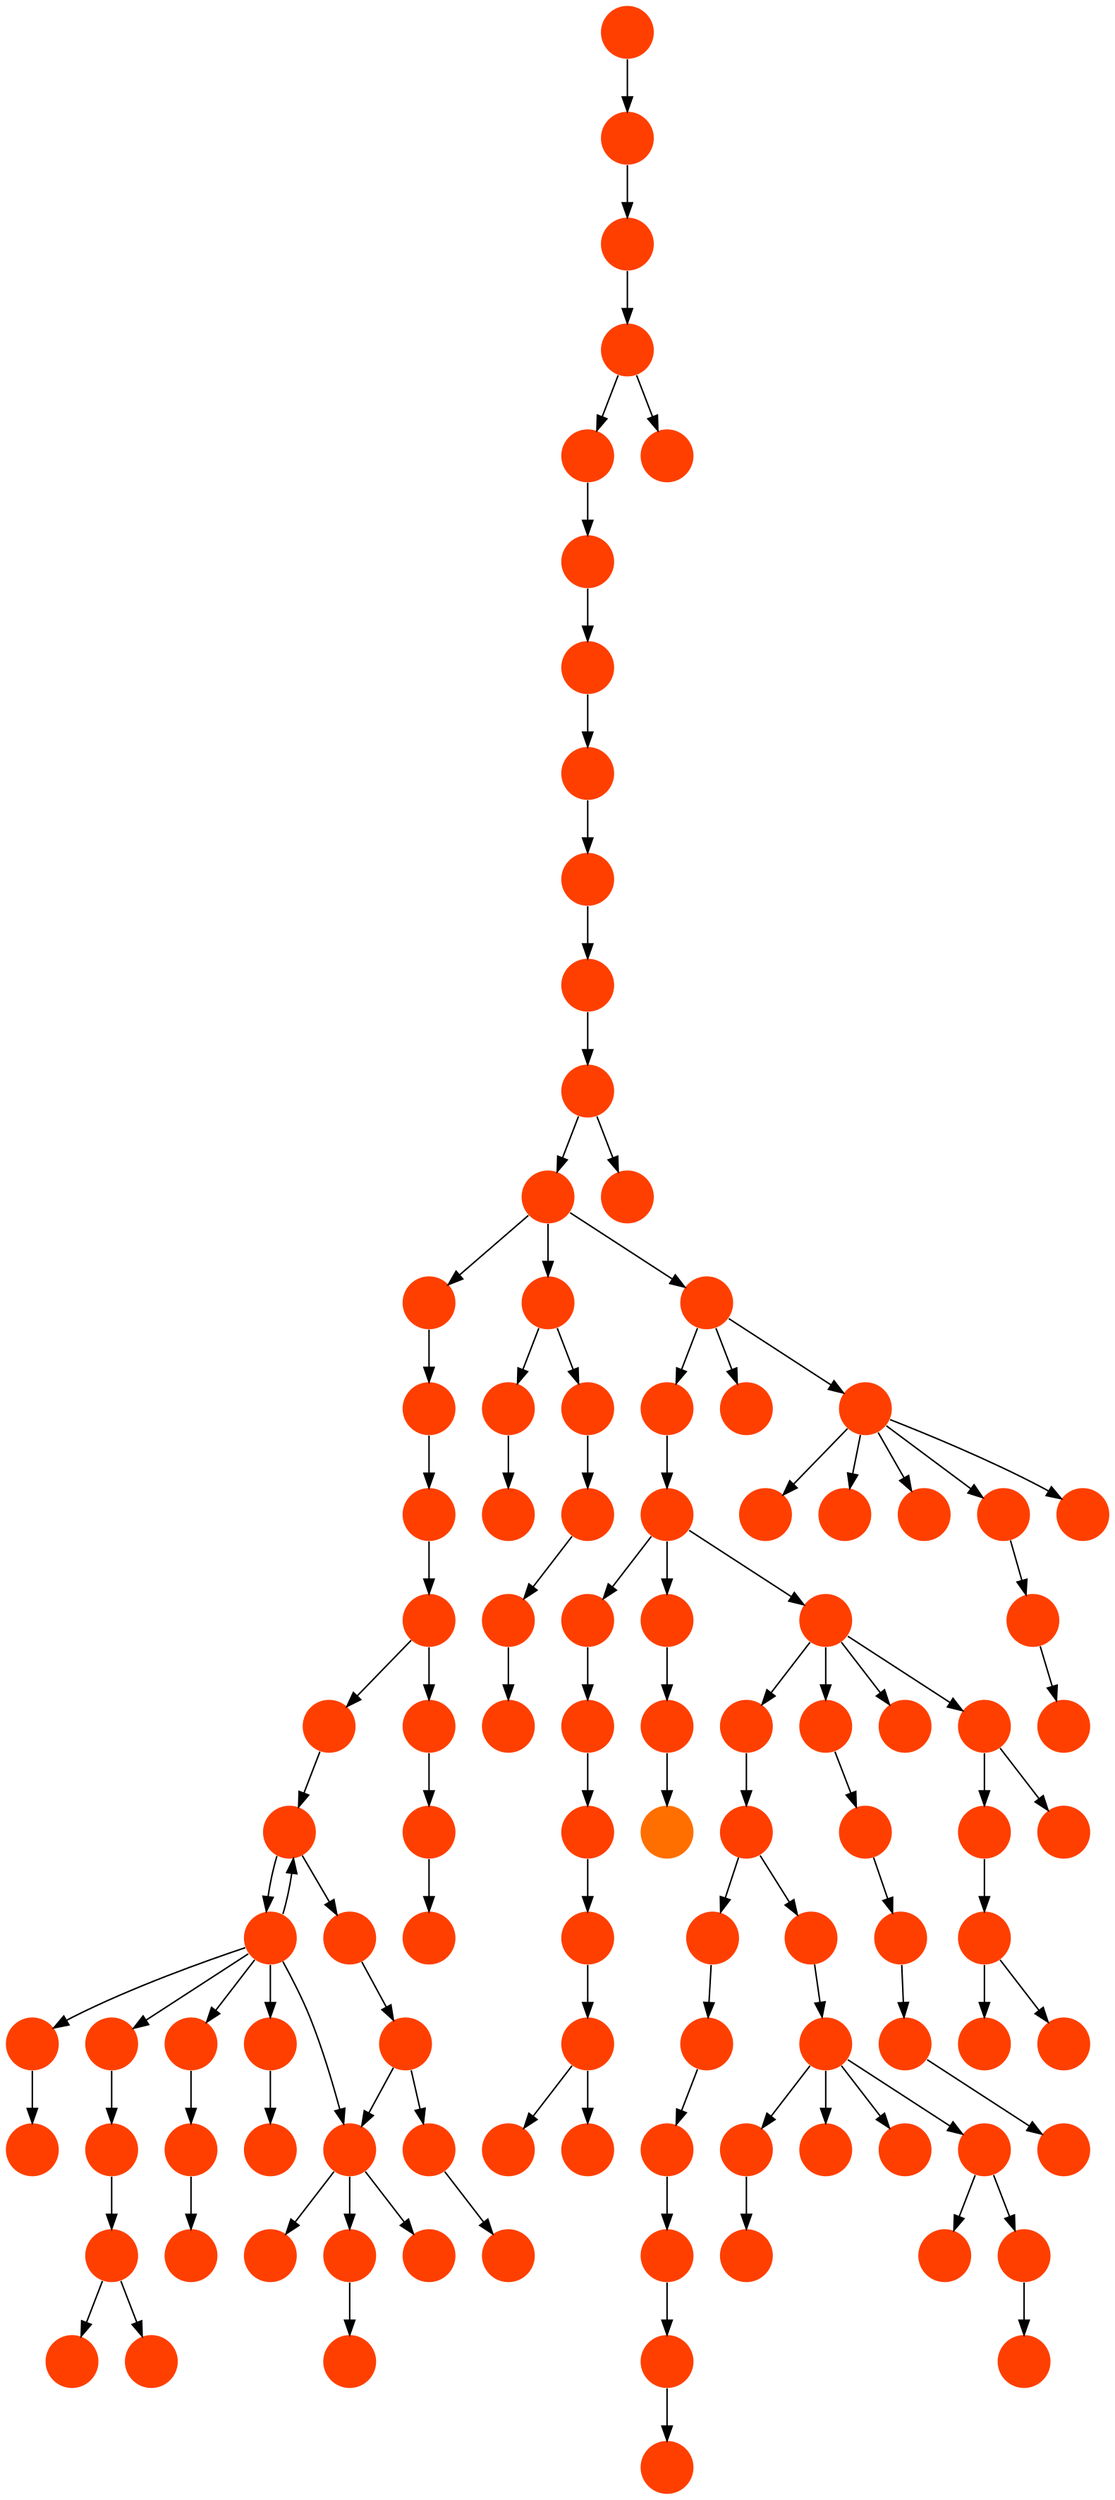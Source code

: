 digraph{
0 [tooltip = "T", penwidth = 0, style = filled, fillcolor = "#ff3f00", shape = circle, label = ""]
1 [tooltip = "T", penwidth = 0, style = filled, fillcolor = "#ff3f00", shape = circle, label = ""]
2 [tooltip = "T", penwidth = 0, style = filled, fillcolor = "#ff3f00", shape = circle, label = ""]
3 [tooltip = "T", penwidth = 0, style = filled, fillcolor = "#ff3f00", shape = circle, label = ""]
4 [tooltip = "T", penwidth = 0, style = filled, fillcolor = "#ff3f00", shape = circle, label = ""]
5 [tooltip = "T", penwidth = 0, style = filled, fillcolor = "#ff3f00", shape = circle, label = ""]
6 [tooltip = "T", penwidth = 0, style = filled, fillcolor = "#ff3f00", shape = circle, label = ""]
7 [tooltip = "T", penwidth = 0, style = filled, fillcolor = "#ff3f00", shape = circle, label = ""]
8 [tooltip = "T", penwidth = 0, style = filled, fillcolor = "#ff3f00", shape = circle, label = ""]
9 [tooltip = "T", penwidth = 0, style = filled, fillcolor = "#ff3f00", shape = circle, label = ""]
10 [tooltip = "T", penwidth = 0, style = filled, fillcolor = "#ff3f00", shape = circle, label = ""]
11 [tooltip = "T", penwidth = 0, style = filled, fillcolor = "#ff3f00", shape = circle, label = ""]
12 [tooltip = "T", penwidth = 0, style = filled, fillcolor = "#ff3f00", shape = circle, label = ""]
13 [tooltip = "T", penwidth = 0, style = filled, fillcolor = "#ff3f00", shape = circle, label = ""]
14 [tooltip = "T", penwidth = 0, style = filled, fillcolor = "#ff3f00", shape = circle, label = ""]
15 [tooltip = "T", penwidth = 0, style = filled, fillcolor = "#ff3f00", shape = circle, label = ""]
16 [tooltip = "T", penwidth = 0, style = filled, fillcolor = "#ff3f00", shape = circle, label = ""]
17 [tooltip = "T", penwidth = 0, style = filled, fillcolor = "#ff3f00", shape = circle, label = ""]
18 [tooltip = "T", penwidth = 0, style = filled, fillcolor = "#ff3f00", shape = circle, label = ""]
19 [tooltip = "T", penwidth = 0, style = filled, fillcolor = "#ff3f00", shape = circle, label = ""]
20 [tooltip = "T", penwidth = 0, style = filled, fillcolor = "#ff3f00", shape = circle, label = ""]
21 [tooltip = "T", penwidth = 0, style = filled, fillcolor = "#ff3f00", shape = circle, label = ""]
22 [tooltip = "T", penwidth = 0, style = filled, fillcolor = "#ff3f00", shape = circle, label = ""]
23 [tooltip = "T", penwidth = 0, style = filled, fillcolor = "#ff3f00", shape = circle, label = ""]
24 [tooltip = "T", penwidth = 0, style = filled, fillcolor = "#ff3f00", shape = circle, label = ""]
25 [tooltip = "T", penwidth = 0, style = filled, fillcolor = "#ff3f00", shape = circle, label = ""]
26 [tooltip = "T", penwidth = 0, style = filled, fillcolor = "#ff3f00", shape = circle, label = ""]
27 [tooltip = "T", penwidth = 0, style = filled, fillcolor = "#ff3f00", shape = circle, label = ""]
28 [tooltip = "T", penwidth = 0, style = filled, fillcolor = "#ff3f00", shape = circle, label = ""]
29 [tooltip = "T", penwidth = 0, style = filled, fillcolor = "#ff3f00", shape = circle, label = ""]
30 [tooltip = "T", penwidth = 0, style = filled, fillcolor = "#ff3f00", shape = circle, label = ""]
31 [tooltip = "T", penwidth = 0, style = filled, fillcolor = "#ff3f00", shape = circle, label = ""]
32 [tooltip = "T", penwidth = 0, style = filled, fillcolor = "#ff3f00", shape = circle, label = ""]
33 [tooltip = "T", penwidth = 0, style = filled, fillcolor = "#ff3f00", shape = circle, label = ""]
34 [tooltip = "T", penwidth = 0, style = filled, fillcolor = "#ff3f00", shape = circle, label = ""]
35 [tooltip = "T", penwidth = 0, style = filled, fillcolor = "#ff3f00", shape = circle, label = ""]
36 [tooltip = "T", penwidth = 0, style = filled, fillcolor = "#ff3f00", shape = circle, label = ""]
37 [tooltip = "T", penwidth = 0, style = filled, fillcolor = "#ff3f00", shape = circle, label = ""]
38 [tooltip = "T", penwidth = 0, style = filled, fillcolor = "#ff3f00", shape = circle, label = ""]
39 [tooltip = "T", penwidth = 0, style = filled, fillcolor = "#ff3f00", shape = circle, label = ""]
40 [tooltip = "T", penwidth = 0, style = filled, fillcolor = "#ff3f00", shape = circle, label = ""]
41 [tooltip = "T", penwidth = 0, style = filled, fillcolor = "#ff3f00", shape = circle, label = ""]
42 [tooltip = "T", penwidth = 0, style = filled, fillcolor = "#ff3f00", shape = circle, label = ""]
43 [tooltip = "T", penwidth = 0, style = filled, fillcolor = "#ff3f00", shape = circle, label = ""]
44 [tooltip = "T", penwidth = 0, style = filled, fillcolor = "#ff3f00", shape = circle, label = ""]
45 [tooltip = "T", penwidth = 0, style = filled, fillcolor = "#ff3f00", shape = circle, label = ""]
46 [tooltip = "T", penwidth = 0, style = filled, fillcolor = "#ff3f00", shape = circle, label = ""]
47 [tooltip = "T", penwidth = 0, style = filled, fillcolor = "#ff3f00", shape = circle, label = ""]
48 [tooltip = "T", penwidth = 0, style = filled, fillcolor = "#ff3f00", shape = circle, label = ""]
49 [tooltip = "T", penwidth = 0, style = filled, fillcolor = "#ff3f00", shape = circle, label = ""]
50 [tooltip = "T", penwidth = 0, style = filled, fillcolor = "#ff3f00", shape = circle, label = ""]
51 [tooltip = "T", penwidth = 0, style = filled, fillcolor = "#ff3f00", shape = circle, label = ""]
52 [tooltip = "T", penwidth = 0, style = filled, fillcolor = "#ff3f00", shape = circle, label = ""]
53 [tooltip = "T", penwidth = 0, style = filled, fillcolor = "#ff3f00", shape = circle, label = ""]
54 [tooltip = "T", penwidth = 0, style = filled, fillcolor = "#ff3f00", shape = circle, label = ""]
55 [tooltip = "T", penwidth = 0, style = filled, fillcolor = "#ff3f00", shape = circle, label = ""]
56 [tooltip = "T", penwidth = 0, style = filled, fillcolor = "#ff3f00", shape = circle, label = ""]
57 [tooltip = "T", penwidth = 0, style = filled, fillcolor = "#ff3f00", shape = circle, label = ""]
58 [tooltip = "T", penwidth = 0, style = filled, fillcolor = "#ff3f00", shape = circle, label = ""]
59 [tooltip = "T", penwidth = 0, style = filled, fillcolor = "#ff3f00", shape = circle, label = ""]
60 [tooltip = "T", penwidth = 0, style = filled, fillcolor = "#ff3f00", shape = circle, label = ""]
61 [tooltip = "T", penwidth = 0, style = filled, fillcolor = "#ff3f00", shape = circle, label = ""]
62 [tooltip = "T", penwidth = 0, style = filled, fillcolor = "#ff3f00", shape = circle, label = ""]
63 [tooltip = "T", penwidth = 0, style = filled, fillcolor = "#ff3f00", shape = circle, label = ""]
64 [tooltip = "T", penwidth = 0, style = filled, fillcolor = "#ff3f00", shape = circle, label = ""]
65 [tooltip = "T", penwidth = 0, style = filled, fillcolor = "#ff3f00", shape = circle, label = ""]
66 [tooltip = "T", penwidth = 0, style = filled, fillcolor = "#ff3f00", shape = circle, label = ""]
67 [tooltip = "T", penwidth = 0, style = filled, fillcolor = "#ff3f00", shape = circle, label = ""]
68 [tooltip = "T", penwidth = 0, style = filled, fillcolor = "#ff3f00", shape = circle, label = ""]
69 [tooltip = "T", penwidth = 0, style = filled, fillcolor = "#ff3f00", shape = circle, label = ""]
70 [tooltip = "T", penwidth = 0, style = filled, fillcolor = "#ff3f00", shape = circle, label = ""]
71 [tooltip = "T", penwidth = 0, style = filled, fillcolor = "#ff3f00", shape = circle, label = ""]
72 [tooltip = "T", penwidth = 0, style = filled, fillcolor = "#ff3f00", shape = circle, label = ""]
73 [tooltip = "T", penwidth = 0, style = filled, fillcolor = "#ff3f00", shape = circle, label = ""]
74 [tooltip = "T", penwidth = 0, style = filled, fillcolor = "#ff3f00", shape = circle, label = ""]
75 [tooltip = "T", penwidth = 0, style = filled, fillcolor = "#ff3f00", shape = circle, label = ""]
76 [tooltip = "T", penwidth = 0, style = filled, fillcolor = "#ff3f00", shape = circle, label = ""]
77 [tooltip = "T", penwidth = 0, style = filled, fillcolor = "#ff3f00", shape = circle, label = ""]
78 [tooltip = "T", penwidth = 0, style = filled, fillcolor = "#ff3f00", shape = circle, label = ""]
79 [tooltip = "T", penwidth = 0, style = filled, fillcolor = "#ff3f00", shape = circle, label = ""]
80 [tooltip = "T", penwidth = 0, style = filled, fillcolor = "#ff3f00", shape = circle, label = ""]
81 [tooltip = "T", penwidth = 0, style = filled, fillcolor = "#ff3f00", shape = circle, label = ""]
82 [tooltip = "T", penwidth = 0, style = filled, fillcolor = "#ff3f00", shape = circle, label = ""]
83 [tooltip = "T", penwidth = 0, style = filled, fillcolor = "#ff3f00", shape = circle, label = ""]
84 [tooltip = "T", penwidth = 0, style = filled, fillcolor = "#ff3f00", shape = circle, label = ""]
85 [tooltip = "T", penwidth = 0, style = filled, fillcolor = "#ff3f00", shape = circle, label = ""]
86 [tooltip = "T", penwidth = 0, style = filled, fillcolor = "#ff3f00", shape = circle, label = ""]
87 [tooltip = "T", penwidth = 0, style = filled, fillcolor = "#ff3f00", shape = circle, label = ""]
88 [tooltip = "T", penwidth = 0, style = filled, fillcolor = "#ff3f00", shape = circle, label = ""]
89 [tooltip = "T", penwidth = 0, style = filled, fillcolor = "#ff3f00", shape = circle, label = ""]
90 [tooltip = "T", penwidth = 0, style = filled, fillcolor = "#ff3f00", shape = circle, label = ""]
91 [tooltip = "T", penwidth = 0, style = filled, fillcolor = "#ff3f00", shape = circle, label = ""]
92 [tooltip = "T", penwidth = 0, style = filled, fillcolor = "#ff3f00", shape = circle, label = ""]
93 [tooltip = "T", penwidth = 0, style = filled, fillcolor = "#ff3f00", shape = circle, label = ""]
94 [tooltip = "T", penwidth = 0, style = filled, fillcolor = "#ff3f00", shape = circle, label = ""]
95 [tooltip = "T", penwidth = 0, style = filled, fillcolor = "#ff3f00", shape = circle, label = ""]
96 [tooltip = "T", penwidth = 0, style = filled, fillcolor = "#ff3f00", shape = circle, label = ""]
97 [tooltip = "T", penwidth = 0, style = filled, fillcolor = "#ff3f00", shape = circle, label = ""]
98 [tooltip = "T", penwidth = 0, style = filled, fillcolor = "#ff3f00", shape = circle, label = ""]
99 [tooltip = "T", penwidth = 0, style = filled, fillcolor = "#ff3f00", shape = circle, label = ""]
100 [tooltip = "T", penwidth = 0, style = filled, fillcolor = "#ff3f00", shape = circle, label = ""]
101 [tooltip = "T", penwidth = 0, style = filled, fillcolor = "#ff3f00", shape = circle, label = ""]
102 [tooltip = "T", penwidth = 0, style = filled, fillcolor = "#ff3f00", shape = circle, label = ""]
103 [tooltip = "S", penwidth = 0, style = filled, fillcolor = "#ff6f00", shape = circle, label = ""]
104 [tooltip = "T", penwidth = 0, style = filled, fillcolor = "#ff3f00", shape = circle, label = ""]
6 -> 9
82 -> 86
67 -> 0
100 -> 101
94 -> 95
42 -> 20
66 -> 57
46 -> 3
16 -> 50
13 -> 32
80 -> 81
85 -> 84
78 -> 69
7 -> 6
76 -> 56
21 -> 31
61 -> 66
21 -> 12
2 -> 27
75 -> 77
85 -> 87
63 -> 55
26 -> 103
47 -> 37
2 -> 17
62 -> 98
51 -> 44
31 -> 42
81 -> 76
60 -> 97
27 -> 34
49 -> 46
102 -> 100
22 -> 23
2 -> 18
8 -> 75
43 -> 29
0 -> 49
13 -> 92
92 -> 90
43 -> 51
27 -> 33
12 -> 13
56 -> 79
35 -> 40
44 -> 16
43 -> 24
60 -> 65
29 -> 26
46 -> 27
92 -> 89
14 -> 25
57 -> 58
22 -> 36
68 -> 1
0 -> 2
73 -> 7
56 -> 73
51 -> 82
74 -> 4
9 -> 8
18 -> 48
82 -> 83
3 -> 38
63 -> 72
95 -> 96
51 -> 30
72 -> 78
58 -> 68
60 -> 71
57 -> 67
4 -> 43
69 -> 62
24 -> 19
64 -> 53
50 -> 47
13 -> 15
60 -> 54
48 -> 22
77 -> 63
51 -> 52
10 -> 5
30 -> 21
19 -> 93
72 -> 10
60 -> 59
89 -> 104
83 -> 85
59 -> 64
34 -> 28
2 -> 45
17 -> 91
91 -> 88
45 -> 39
2 -> 35
95 -> 99
27 -> 41
74 -> 60
63 -> 74
55 -> 61
74 -> 11
93 -> 94
77 -> 70
20 -> 102
13 -> 14
2 -> 0
}